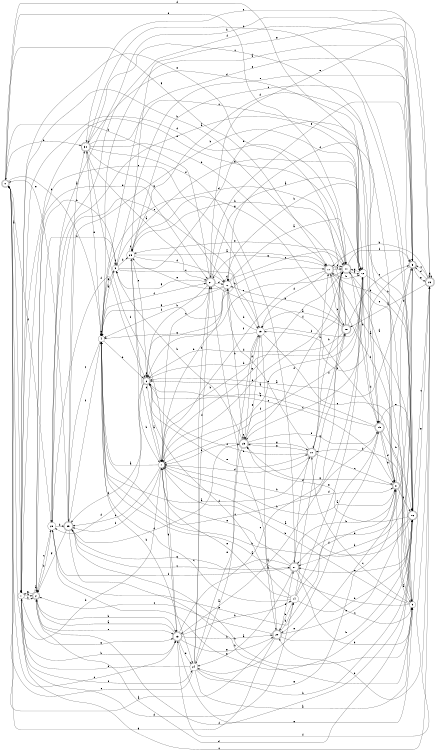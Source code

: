 digraph n25_9 {
__start0 [label="" shape="none"];

rankdir=LR;
size="8,5";

s0 [style="rounded,filled", color="black", fillcolor="white" shape="doublecircle", label="0"];
s1 [style="filled", color="black", fillcolor="white" shape="circle", label="1"];
s2 [style="rounded,filled", color="black", fillcolor="white" shape="doublecircle", label="2"];
s3 [style="filled", color="black", fillcolor="white" shape="circle", label="3"];
s4 [style="filled", color="black", fillcolor="white" shape="circle", label="4"];
s5 [style="rounded,filled", color="black", fillcolor="white" shape="doublecircle", label="5"];
s6 [style="rounded,filled", color="black", fillcolor="white" shape="doublecircle", label="6"];
s7 [style="filled", color="black", fillcolor="white" shape="circle", label="7"];
s8 [style="rounded,filled", color="black", fillcolor="white" shape="doublecircle", label="8"];
s9 [style="filled", color="black", fillcolor="white" shape="circle", label="9"];
s10 [style="rounded,filled", color="black", fillcolor="white" shape="doublecircle", label="10"];
s11 [style="rounded,filled", color="black", fillcolor="white" shape="doublecircle", label="11"];
s12 [style="filled", color="black", fillcolor="white" shape="circle", label="12"];
s13 [style="rounded,filled", color="black", fillcolor="white" shape="doublecircle", label="13"];
s14 [style="filled", color="black", fillcolor="white" shape="circle", label="14"];
s15 [style="rounded,filled", color="black", fillcolor="white" shape="doublecircle", label="15"];
s16 [style="rounded,filled", color="black", fillcolor="white" shape="doublecircle", label="16"];
s17 [style="rounded,filled", color="black", fillcolor="white" shape="doublecircle", label="17"];
s18 [style="rounded,filled", color="black", fillcolor="white" shape="doublecircle", label="18"];
s19 [style="filled", color="black", fillcolor="white" shape="circle", label="19"];
s20 [style="rounded,filled", color="black", fillcolor="white" shape="doublecircle", label="20"];
s21 [style="rounded,filled", color="black", fillcolor="white" shape="doublecircle", label="21"];
s22 [style="filled", color="black", fillcolor="white" shape="circle", label="22"];
s23 [style="rounded,filled", color="black", fillcolor="white" shape="doublecircle", label="23"];
s24 [style="filled", color="black", fillcolor="white" shape="circle", label="24"];
s25 [style="filled", color="black", fillcolor="white" shape="circle", label="25"];
s26 [style="rounded,filled", color="black", fillcolor="white" shape="doublecircle", label="26"];
s27 [style="rounded,filled", color="black", fillcolor="white" shape="doublecircle", label="27"];
s28 [style="filled", color="black", fillcolor="white" shape="circle", label="28"];
s29 [style="rounded,filled", color="black", fillcolor="white" shape="doublecircle", label="29"];
s30 [style="rounded,filled", color="black", fillcolor="white" shape="doublecircle", label="30"];
s0 -> s1 [label="a"];
s0 -> s4 [label="b"];
s0 -> s13 [label="c"];
s0 -> s12 [label="d"];
s0 -> s11 [label="e"];
s0 -> s28 [label="f"];
s0 -> s17 [label="g"];
s0 -> s30 [label="h"];
s1 -> s2 [label="a"];
s1 -> s13 [label="b"];
s1 -> s26 [label="c"];
s1 -> s14 [label="d"];
s1 -> s11 [label="e"];
s1 -> s24 [label="f"];
s1 -> s13 [label="g"];
s1 -> s2 [label="h"];
s2 -> s2 [label="a"];
s2 -> s3 [label="b"];
s2 -> s28 [label="c"];
s2 -> s21 [label="d"];
s2 -> s13 [label="e"];
s2 -> s16 [label="f"];
s2 -> s1 [label="g"];
s2 -> s13 [label="h"];
s3 -> s4 [label="a"];
s3 -> s2 [label="b"];
s3 -> s19 [label="c"];
s3 -> s25 [label="d"];
s3 -> s5 [label="e"];
s3 -> s3 [label="f"];
s3 -> s12 [label="g"];
s3 -> s15 [label="h"];
s4 -> s5 [label="a"];
s4 -> s6 [label="b"];
s4 -> s29 [label="c"];
s4 -> s11 [label="d"];
s4 -> s4 [label="e"];
s4 -> s21 [label="f"];
s4 -> s3 [label="g"];
s4 -> s24 [label="h"];
s5 -> s6 [label="a"];
s5 -> s27 [label="b"];
s5 -> s30 [label="c"];
s5 -> s27 [label="d"];
s5 -> s4 [label="e"];
s5 -> s28 [label="f"];
s5 -> s26 [label="g"];
s5 -> s19 [label="h"];
s6 -> s7 [label="a"];
s6 -> s17 [label="b"];
s6 -> s8 [label="c"];
s6 -> s28 [label="d"];
s6 -> s10 [label="e"];
s6 -> s29 [label="f"];
s6 -> s6 [label="g"];
s6 -> s18 [label="h"];
s7 -> s4 [label="a"];
s7 -> s8 [label="b"];
s7 -> s29 [label="c"];
s7 -> s25 [label="d"];
s7 -> s11 [label="e"];
s7 -> s29 [label="f"];
s7 -> s13 [label="g"];
s7 -> s0 [label="h"];
s8 -> s9 [label="a"];
s8 -> s5 [label="b"];
s8 -> s30 [label="c"];
s8 -> s25 [label="d"];
s8 -> s24 [label="e"];
s8 -> s16 [label="f"];
s8 -> s23 [label="g"];
s8 -> s7 [label="h"];
s9 -> s4 [label="a"];
s9 -> s7 [label="b"];
s9 -> s10 [label="c"];
s9 -> s10 [label="d"];
s9 -> s11 [label="e"];
s9 -> s17 [label="f"];
s9 -> s26 [label="g"];
s9 -> s29 [label="h"];
s10 -> s4 [label="a"];
s10 -> s11 [label="b"];
s10 -> s8 [label="c"];
s10 -> s7 [label="d"];
s10 -> s22 [label="e"];
s10 -> s6 [label="f"];
s10 -> s23 [label="g"];
s10 -> s17 [label="h"];
s11 -> s9 [label="a"];
s11 -> s12 [label="b"];
s11 -> s6 [label="c"];
s11 -> s1 [label="d"];
s11 -> s25 [label="e"];
s11 -> s5 [label="f"];
s11 -> s7 [label="g"];
s11 -> s15 [label="h"];
s12 -> s13 [label="a"];
s12 -> s22 [label="b"];
s12 -> s23 [label="c"];
s12 -> s15 [label="d"];
s12 -> s7 [label="e"];
s12 -> s7 [label="f"];
s12 -> s11 [label="g"];
s12 -> s16 [label="h"];
s13 -> s2 [label="a"];
s13 -> s14 [label="b"];
s13 -> s18 [label="c"];
s13 -> s24 [label="d"];
s13 -> s9 [label="e"];
s13 -> s30 [label="f"];
s13 -> s20 [label="g"];
s13 -> s20 [label="h"];
s14 -> s15 [label="a"];
s14 -> s20 [label="b"];
s14 -> s4 [label="c"];
s14 -> s12 [label="d"];
s14 -> s7 [label="e"];
s14 -> s6 [label="f"];
s14 -> s11 [label="g"];
s14 -> s16 [label="h"];
s15 -> s6 [label="a"];
s15 -> s6 [label="b"];
s15 -> s4 [label="c"];
s15 -> s8 [label="d"];
s15 -> s16 [label="e"];
s15 -> s20 [label="f"];
s15 -> s8 [label="g"];
s15 -> s16 [label="h"];
s16 -> s7 [label="a"];
s16 -> s17 [label="b"];
s16 -> s26 [label="c"];
s16 -> s2 [label="d"];
s16 -> s27 [label="e"];
s16 -> s22 [label="f"];
s16 -> s23 [label="g"];
s16 -> s4 [label="h"];
s17 -> s16 [label="a"];
s17 -> s11 [label="b"];
s17 -> s18 [label="c"];
s17 -> s19 [label="d"];
s17 -> s11 [label="e"];
s17 -> s7 [label="f"];
s17 -> s21 [label="g"];
s17 -> s12 [label="h"];
s18 -> s19 [label="a"];
s18 -> s22 [label="b"];
s18 -> s5 [label="c"];
s18 -> s6 [label="d"];
s18 -> s1 [label="e"];
s18 -> s10 [label="f"];
s18 -> s25 [label="g"];
s18 -> s1 [label="h"];
s19 -> s20 [label="a"];
s19 -> s7 [label="b"];
s19 -> s1 [label="c"];
s19 -> s23 [label="d"];
s19 -> s9 [label="e"];
s19 -> s12 [label="f"];
s19 -> s4 [label="g"];
s19 -> s22 [label="h"];
s20 -> s0 [label="a"];
s20 -> s21 [label="b"];
s20 -> s2 [label="c"];
s20 -> s14 [label="d"];
s20 -> s5 [label="e"];
s20 -> s27 [label="f"];
s20 -> s0 [label="g"];
s20 -> s16 [label="h"];
s21 -> s12 [label="a"];
s21 -> s6 [label="b"];
s21 -> s7 [label="c"];
s21 -> s22 [label="d"];
s21 -> s5 [label="e"];
s21 -> s8 [label="f"];
s21 -> s3 [label="g"];
s21 -> s0 [label="h"];
s22 -> s12 [label="a"];
s22 -> s23 [label="b"];
s22 -> s11 [label="c"];
s22 -> s22 [label="d"];
s22 -> s25 [label="e"];
s22 -> s4 [label="f"];
s22 -> s4 [label="g"];
s22 -> s7 [label="h"];
s23 -> s24 [label="a"];
s23 -> s7 [label="b"];
s23 -> s23 [label="c"];
s23 -> s11 [label="d"];
s23 -> s19 [label="e"];
s23 -> s15 [label="f"];
s23 -> s10 [label="g"];
s23 -> s3 [label="h"];
s24 -> s9 [label="a"];
s24 -> s21 [label="b"];
s24 -> s0 [label="c"];
s24 -> s1 [label="d"];
s24 -> s19 [label="e"];
s24 -> s21 [label="f"];
s24 -> s8 [label="g"];
s24 -> s16 [label="h"];
s25 -> s17 [label="a"];
s25 -> s7 [label="b"];
s25 -> s16 [label="c"];
s25 -> s22 [label="d"];
s25 -> s6 [label="e"];
s25 -> s25 [label="f"];
s25 -> s26 [label="g"];
s25 -> s11 [label="h"];
s26 -> s18 [label="a"];
s26 -> s20 [label="b"];
s26 -> s5 [label="c"];
s26 -> s5 [label="d"];
s26 -> s21 [label="e"];
s26 -> s13 [label="f"];
s26 -> s26 [label="g"];
s26 -> s17 [label="h"];
s27 -> s24 [label="a"];
s27 -> s9 [label="b"];
s27 -> s9 [label="c"];
s27 -> s10 [label="d"];
s27 -> s7 [label="e"];
s27 -> s28 [label="f"];
s27 -> s29 [label="g"];
s27 -> s8 [label="h"];
s28 -> s12 [label="a"];
s28 -> s5 [label="b"];
s28 -> s19 [label="c"];
s28 -> s2 [label="d"];
s28 -> s8 [label="e"];
s28 -> s6 [label="f"];
s28 -> s16 [label="g"];
s28 -> s29 [label="h"];
s29 -> s30 [label="a"];
s29 -> s12 [label="b"];
s29 -> s27 [label="c"];
s29 -> s23 [label="d"];
s29 -> s0 [label="e"];
s29 -> s4 [label="f"];
s29 -> s2 [label="g"];
s29 -> s9 [label="h"];
s30 -> s21 [label="a"];
s30 -> s17 [label="b"];
s30 -> s12 [label="c"];
s30 -> s15 [label="d"];
s30 -> s4 [label="e"];
s30 -> s27 [label="f"];
s30 -> s22 [label="g"];
s30 -> s16 [label="h"];

}
